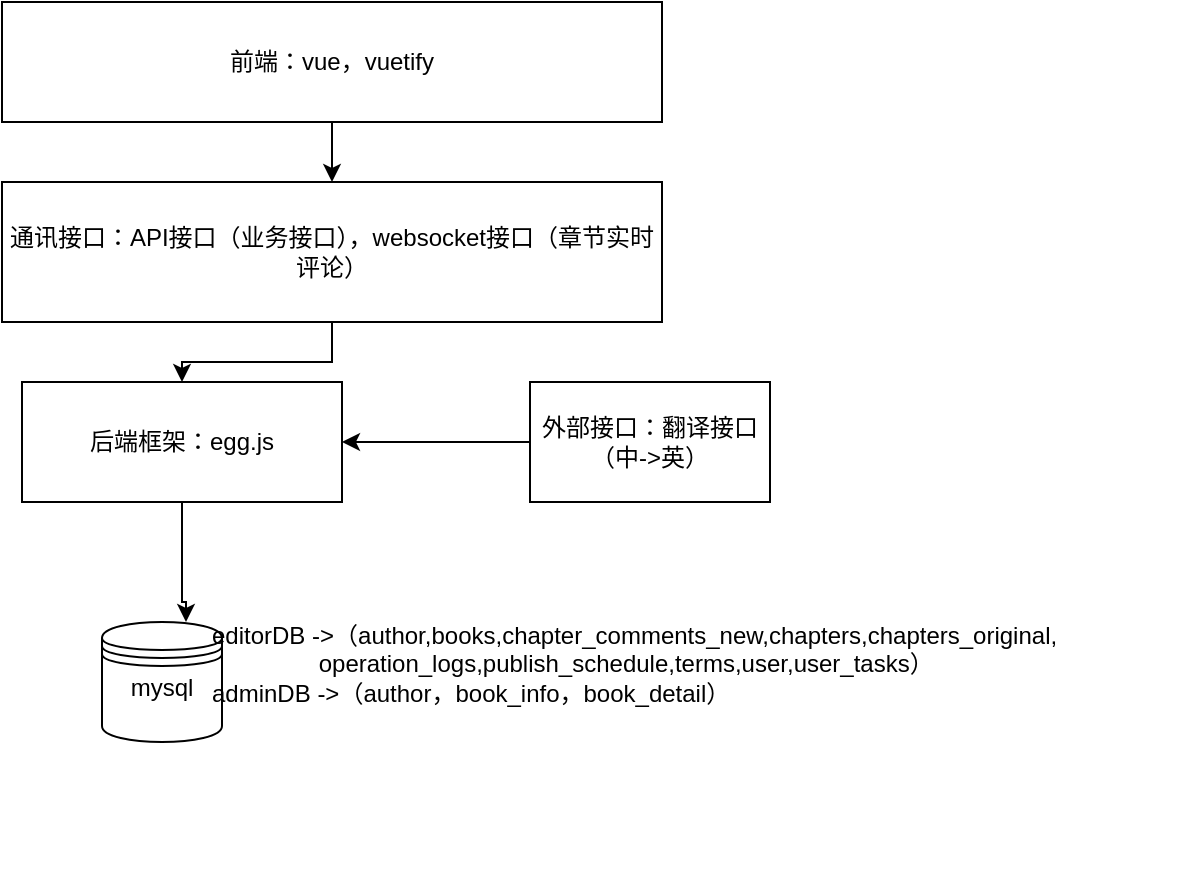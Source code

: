 <mxfile version="19.0.3" type="github"><diagram id="rwxcwk1571IfmFF8ldCv" name="Page-1"><mxGraphModel dx="868" dy="468" grid="1" gridSize="10" guides="1" tooltips="1" connect="1" arrows="1" fold="1" page="1" pageScale="1" pageWidth="827" pageHeight="1169" math="0" shadow="0"><root><mxCell id="0"/><mxCell id="1" parent="0"/><object label="&lt;div&gt;mysql&lt;/div&gt;&lt;div&gt;&lt;br&gt;&lt;/div&gt;" aa="aa" id="Q_bqeU-2kPtRTXOWOky3-1"><mxCell style="shape=datastore;whiteSpace=wrap;html=1;" vertex="1" parent="1"><mxGeometry x="200" y="320" width="60" height="60" as="geometry"/></mxCell></object><mxCell id="Q_bqeU-2kPtRTXOWOky3-2" value="&lt;div&gt;editorDB -&amp;gt;（author,books,chapter_comments_new,chapters,chapters_original,&lt;/div&gt;&lt;div&gt;&lt;span style=&quot;white-space: pre;&quot;&gt;&#9;&lt;/span&gt;&lt;span style=&quot;white-space: pre;&quot;&gt;&#9;&lt;/span&gt;operation_logs,publish_schedule,terms,user,user_tasks）&lt;/div&gt;adminDB -&amp;gt;（author，book_info，book_detail）" style="text;html=1;strokeColor=none;fillColor=none;spacing=5;spacingTop=-20;whiteSpace=wrap;overflow=hidden;rounded=0;" vertex="1" parent="1"><mxGeometry x="250" y="330" width="490" height="120" as="geometry"/></mxCell><mxCell id="Q_bqeU-2kPtRTXOWOky3-4" value="" style="edgeStyle=orthogonalEdgeStyle;rounded=0;orthogonalLoop=1;jettySize=auto;html=1;entryX=0.7;entryY=0;entryDx=0;entryDy=0;entryPerimeter=0;" edge="1" parent="1" source="Q_bqeU-2kPtRTXOWOky3-3" target="Q_bqeU-2kPtRTXOWOky3-1"><mxGeometry relative="1" as="geometry"><Array as="points"><mxPoint x="240" y="310"/></Array></mxGeometry></mxCell><mxCell id="Q_bqeU-2kPtRTXOWOky3-3" value="后端框架：egg.js" style="rounded=0;whiteSpace=wrap;html=1;" vertex="1" parent="1"><mxGeometry x="160" y="200" width="160" height="60" as="geometry"/></mxCell><mxCell id="Q_bqeU-2kPtRTXOWOky3-6" value="" style="edgeStyle=orthogonalEdgeStyle;rounded=0;orthogonalLoop=1;jettySize=auto;html=1;" edge="1" parent="1" source="Q_bqeU-2kPtRTXOWOky3-5" target="Q_bqeU-2kPtRTXOWOky3-3"><mxGeometry relative="1" as="geometry"/></mxCell><mxCell id="Q_bqeU-2kPtRTXOWOky3-5" value="外部接口：翻译接口（中-&amp;gt;英）" style="rounded=0;whiteSpace=wrap;html=1;" vertex="1" parent="1"><mxGeometry x="414" y="200" width="120" height="60" as="geometry"/></mxCell><mxCell id="Q_bqeU-2kPtRTXOWOky3-8" value="" style="edgeStyle=orthogonalEdgeStyle;rounded=0;orthogonalLoop=1;jettySize=auto;html=1;" edge="1" parent="1" source="Q_bqeU-2kPtRTXOWOky3-7" target="Q_bqeU-2kPtRTXOWOky3-3"><mxGeometry relative="1" as="geometry"/></mxCell><mxCell id="Q_bqeU-2kPtRTXOWOky3-7" value="通讯接口：API接口（业务接口），websocket接口（章节实时评论）" style="rounded=0;whiteSpace=wrap;html=1;" vertex="1" parent="1"><mxGeometry x="150" y="100" width="330" height="70" as="geometry"/></mxCell><mxCell id="Q_bqeU-2kPtRTXOWOky3-10" value="" style="edgeStyle=orthogonalEdgeStyle;rounded=0;orthogonalLoop=1;jettySize=auto;html=1;" edge="1" parent="1" source="Q_bqeU-2kPtRTXOWOky3-9" target="Q_bqeU-2kPtRTXOWOky3-7"><mxGeometry relative="1" as="geometry"/></mxCell><mxCell id="Q_bqeU-2kPtRTXOWOky3-9" value="前端：vue，vuetify" style="rounded=0;whiteSpace=wrap;html=1;" vertex="1" parent="1"><mxGeometry x="150" y="10" width="330" height="60" as="geometry"/></mxCell></root></mxGraphModel></diagram></mxfile>